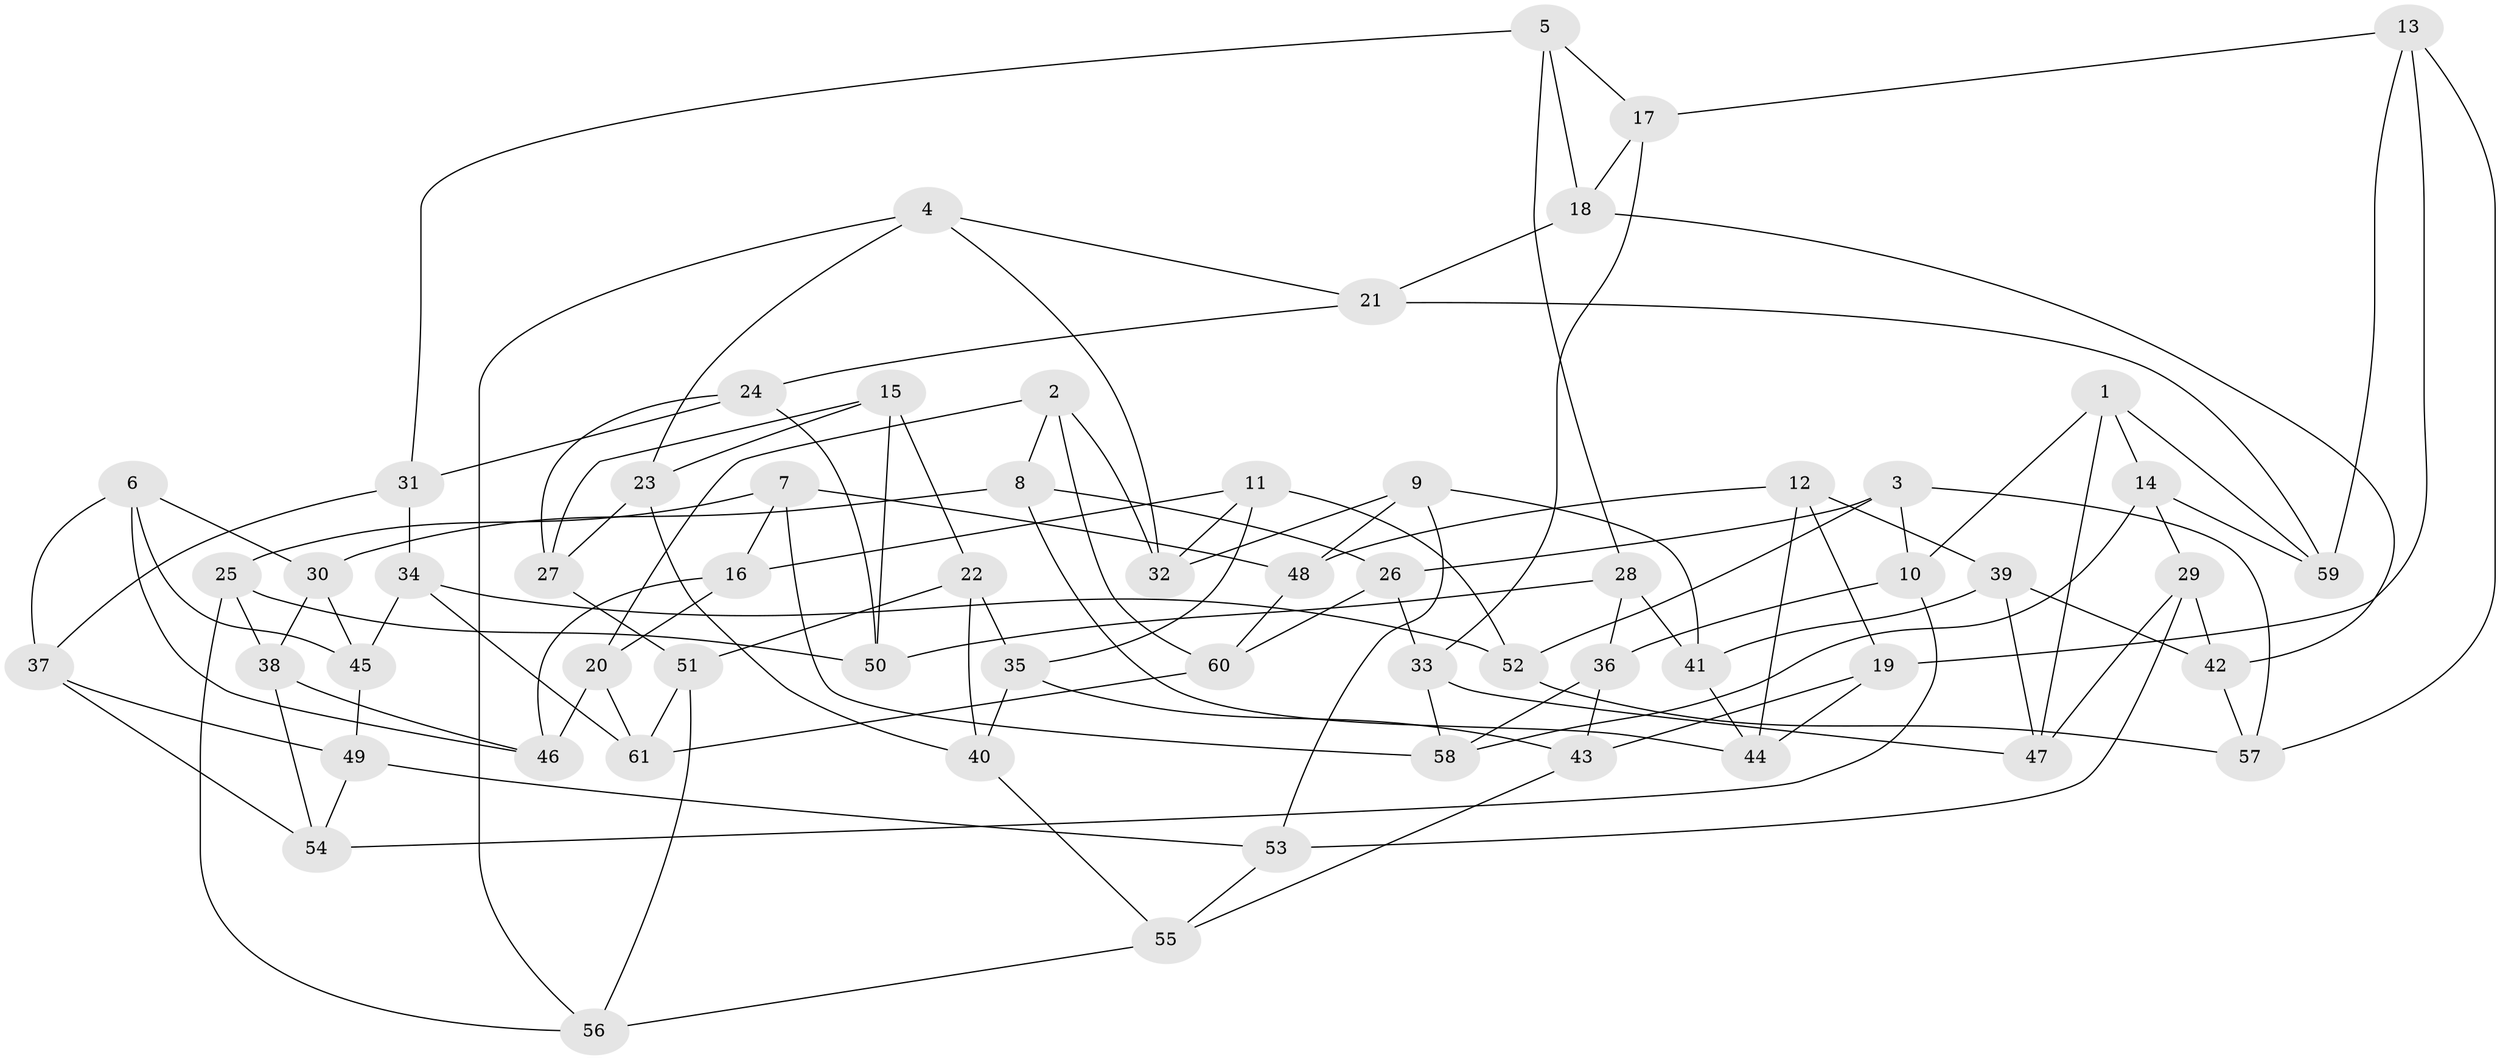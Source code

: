 // coarse degree distribution, {5: 0.3611111111111111, 6: 0.2777777777777778, 4: 0.3333333333333333, 3: 0.027777777777777776}
// Generated by graph-tools (version 1.1) at 2025/42/03/06/25 10:42:18]
// undirected, 61 vertices, 122 edges
graph export_dot {
graph [start="1"]
  node [color=gray90,style=filled];
  1;
  2;
  3;
  4;
  5;
  6;
  7;
  8;
  9;
  10;
  11;
  12;
  13;
  14;
  15;
  16;
  17;
  18;
  19;
  20;
  21;
  22;
  23;
  24;
  25;
  26;
  27;
  28;
  29;
  30;
  31;
  32;
  33;
  34;
  35;
  36;
  37;
  38;
  39;
  40;
  41;
  42;
  43;
  44;
  45;
  46;
  47;
  48;
  49;
  50;
  51;
  52;
  53;
  54;
  55;
  56;
  57;
  58;
  59;
  60;
  61;
  1 -- 47;
  1 -- 59;
  1 -- 14;
  1 -- 10;
  2 -- 32;
  2 -- 8;
  2 -- 60;
  2 -- 20;
  3 -- 26;
  3 -- 52;
  3 -- 57;
  3 -- 10;
  4 -- 32;
  4 -- 23;
  4 -- 56;
  4 -- 21;
  5 -- 28;
  5 -- 18;
  5 -- 17;
  5 -- 31;
  6 -- 45;
  6 -- 46;
  6 -- 37;
  6 -- 30;
  7 -- 25;
  7 -- 48;
  7 -- 58;
  7 -- 16;
  8 -- 26;
  8 -- 44;
  8 -- 30;
  9 -- 41;
  9 -- 53;
  9 -- 48;
  9 -- 32;
  10 -- 36;
  10 -- 54;
  11 -- 52;
  11 -- 32;
  11 -- 35;
  11 -- 16;
  12 -- 19;
  12 -- 39;
  12 -- 48;
  12 -- 44;
  13 -- 59;
  13 -- 57;
  13 -- 17;
  13 -- 19;
  14 -- 58;
  14 -- 29;
  14 -- 59;
  15 -- 27;
  15 -- 22;
  15 -- 23;
  15 -- 50;
  16 -- 20;
  16 -- 46;
  17 -- 33;
  17 -- 18;
  18 -- 42;
  18 -- 21;
  19 -- 43;
  19 -- 44;
  20 -- 46;
  20 -- 61;
  21 -- 24;
  21 -- 59;
  22 -- 40;
  22 -- 51;
  22 -- 35;
  23 -- 40;
  23 -- 27;
  24 -- 50;
  24 -- 27;
  24 -- 31;
  25 -- 38;
  25 -- 50;
  25 -- 56;
  26 -- 60;
  26 -- 33;
  27 -- 51;
  28 -- 50;
  28 -- 41;
  28 -- 36;
  29 -- 47;
  29 -- 53;
  29 -- 42;
  30 -- 38;
  30 -- 45;
  31 -- 37;
  31 -- 34;
  33 -- 58;
  33 -- 47;
  34 -- 52;
  34 -- 45;
  34 -- 61;
  35 -- 43;
  35 -- 40;
  36 -- 58;
  36 -- 43;
  37 -- 54;
  37 -- 49;
  38 -- 46;
  38 -- 54;
  39 -- 41;
  39 -- 47;
  39 -- 42;
  40 -- 55;
  41 -- 44;
  42 -- 57;
  43 -- 55;
  45 -- 49;
  48 -- 60;
  49 -- 53;
  49 -- 54;
  51 -- 61;
  51 -- 56;
  52 -- 57;
  53 -- 55;
  55 -- 56;
  60 -- 61;
}
